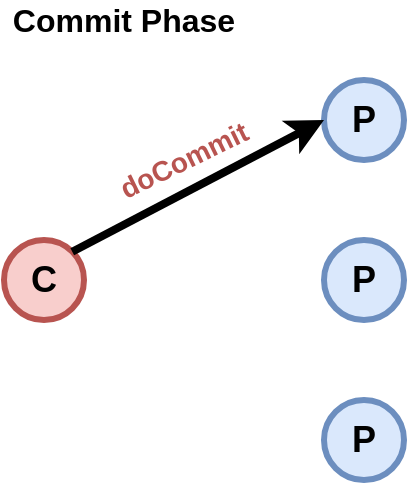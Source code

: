 <mxfile version="13.3.0" type="device"><diagram id="AjjNdSFzHe6BglIDhaQ0" name="Page-1"><mxGraphModel dx="1295" dy="688" grid="1" gridSize="10" guides="1" tooltips="1" connect="1" arrows="1" fold="1" page="1" pageScale="1" pageWidth="2000" pageHeight="2000" math="0" shadow="0"><root><mxCell id="0"/><mxCell id="1" parent="0"/><mxCell id="G6eXB2cCL38T90pct8Rp-1" value="&lt;font style=&quot;font-size: 18px&quot;&gt;&lt;b&gt;C&lt;/b&gt;&lt;/font&gt;" style="ellipse;whiteSpace=wrap;html=1;aspect=fixed;strokeWidth=3;fillColor=#f8cecc;strokeColor=#b85450;" vertex="1" parent="1"><mxGeometry x="280" y="280" width="40" height="40" as="geometry"/></mxCell><mxCell id="G6eXB2cCL38T90pct8Rp-2" value="&lt;font size=&quot;1&quot;&gt;&lt;b style=&quot;font-size: 18px&quot;&gt;P&lt;/b&gt;&lt;/font&gt;" style="ellipse;whiteSpace=wrap;html=1;aspect=fixed;strokeWidth=3;fillColor=#dae8fc;strokeColor=#6c8ebf;" vertex="1" parent="1"><mxGeometry x="440" y="200" width="40" height="40" as="geometry"/></mxCell><mxCell id="G6eXB2cCL38T90pct8Rp-3" value="&lt;font style=&quot;font-size: 18px&quot;&gt;&lt;b&gt;P&lt;/b&gt;&lt;/font&gt;" style="ellipse;whiteSpace=wrap;html=1;aspect=fixed;strokeWidth=3;fillColor=#dae8fc;strokeColor=#6c8ebf;" vertex="1" parent="1"><mxGeometry x="440" y="280" width="40" height="40" as="geometry"/></mxCell><mxCell id="G6eXB2cCL38T90pct8Rp-4" value="&lt;font style=&quot;font-size: 18px&quot;&gt;&lt;b&gt;P&lt;/b&gt;&lt;/font&gt;" style="ellipse;whiteSpace=wrap;html=1;aspect=fixed;strokeWidth=3;fillColor=#dae8fc;strokeColor=#6c8ebf;" vertex="1" parent="1"><mxGeometry x="440" y="360" width="40" height="40" as="geometry"/></mxCell><mxCell id="G6eXB2cCL38T90pct8Rp-5" value="" style="endArrow=classic;html=1;exitX=1;exitY=0;exitDx=0;exitDy=0;entryX=0;entryY=0.5;entryDx=0;entryDy=0;strokeWidth=4;" edge="1" parent="1" source="G6eXB2cCL38T90pct8Rp-1" target="G6eXB2cCL38T90pct8Rp-2"><mxGeometry width="50" height="50" relative="1" as="geometry"><mxPoint x="630" y="220" as="sourcePoint"/><mxPoint x="680" y="170" as="targetPoint"/></mxGeometry></mxCell><mxCell id="G6eXB2cCL38T90pct8Rp-6" value="&lt;font style=&quot;font-size: 16px&quot;&gt;&lt;b&gt;Commit Phase&lt;/b&gt;&lt;/font&gt;" style="text;html=1;strokeColor=none;fillColor=none;align=center;verticalAlign=middle;whiteSpace=wrap;rounded=0;" vertex="1" parent="1"><mxGeometry x="280" y="160" width="120" height="20" as="geometry"/></mxCell><mxCell id="G6eXB2cCL38T90pct8Rp-7" value="&lt;font style=&quot;font-size: 14px&quot; color=&quot;#b85450&quot;&gt;&lt;b&gt;doCommit&lt;/b&gt;&lt;/font&gt;" style="text;html=1;strokeColor=none;fillColor=none;align=center;verticalAlign=middle;whiteSpace=wrap;rounded=0;rotation=334;" vertex="1" parent="1"><mxGeometry x="330" y="230" width="80" height="20" as="geometry"/></mxCell></root></mxGraphModel></diagram></mxfile>